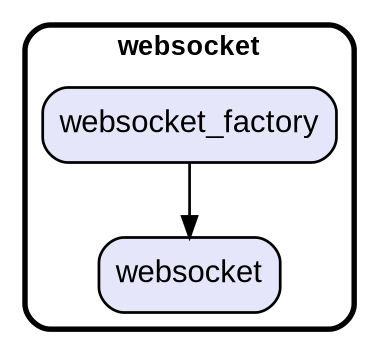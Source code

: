 digraph "" {
  graph [style=rounded fontname="Arial Black" fontsize=13 penwidth=2.6];
  node [shape=rect style="filled,rounded" fontname=Arial fontsize=15 fillcolor=Lavender penwidth=1.3];
  edge [penwidth=1.3];
  "/websocket.dart" [label="websocket"];
  "/websocket_factory.dart" [label="websocket_factory"];
  subgraph "cluster~" {
    label="websocket";
    "/websocket.dart";
    "/websocket_factory.dart";
  }
  "/websocket_factory.dart" -> "/websocket.dart";
}
